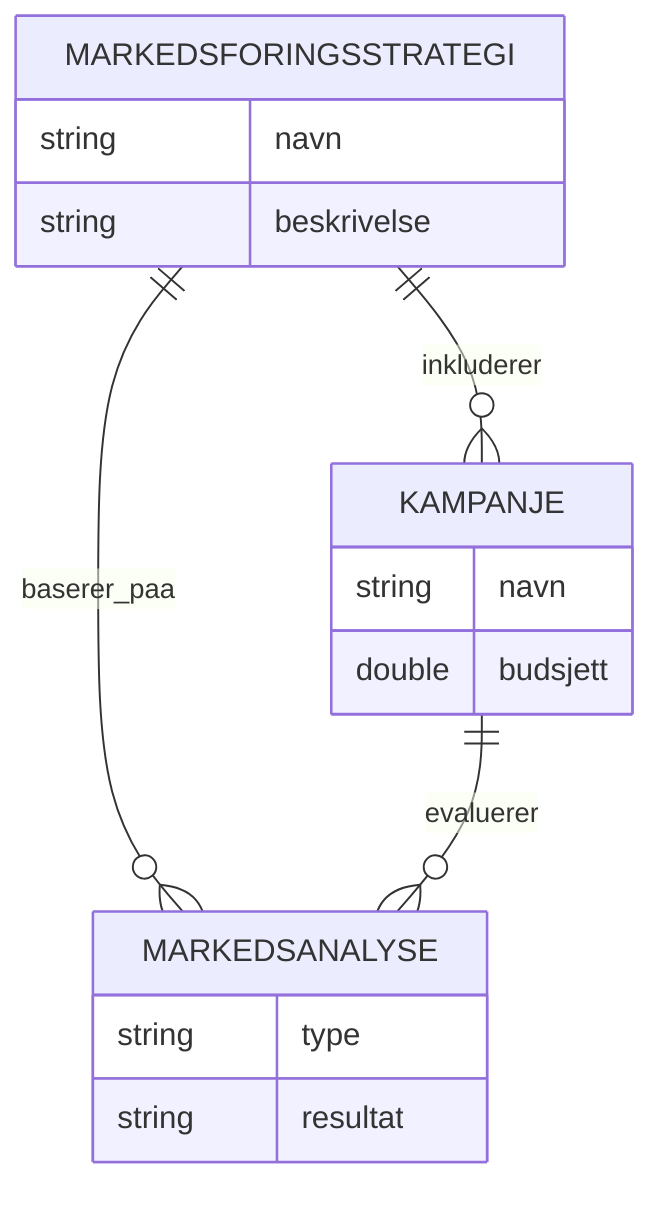 erDiagram
    MARKEDSFORINGSSTRATEGI {
        string navn
        string beskrivelse
    }
    KAMPANJE {
        string navn
        double budsjett
    }
    MARKEDSANALYSE {
        string type
        string resultat
    }

    MARKEDSFORINGSSTRATEGI ||--o{ KAMPANJE : inkluderer
    MARKEDSFORINGSSTRATEGI ||--o{ MARKEDSANALYSE : baserer_paa
    KAMPANJE ||--o{ MARKEDSANALYSE : evaluerer
